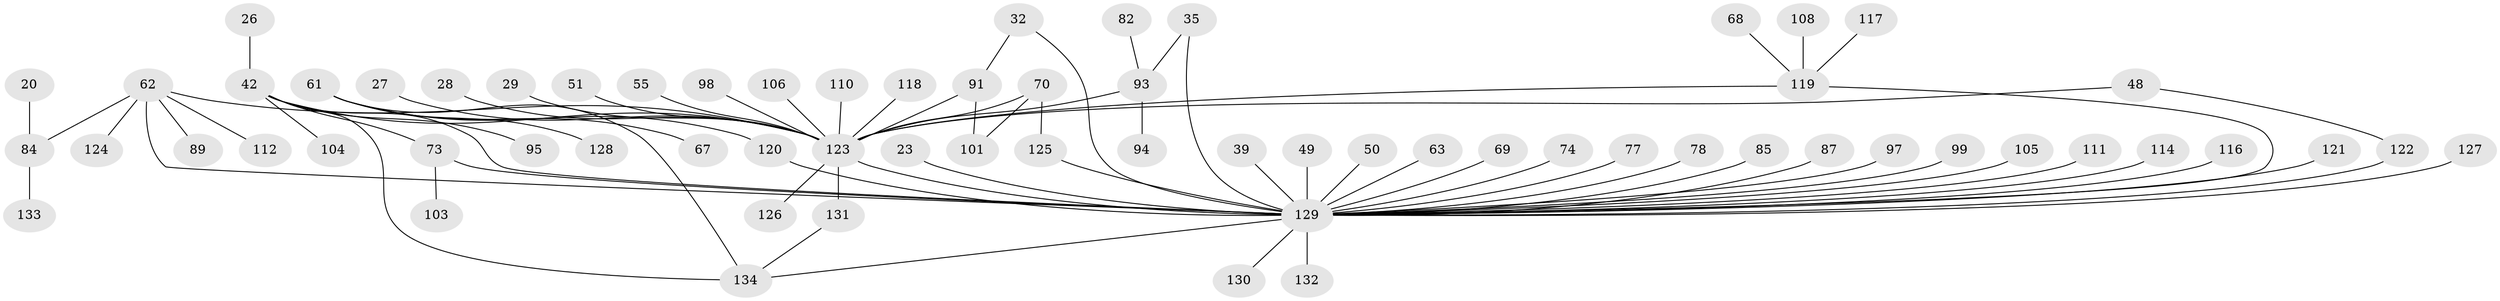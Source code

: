// original degree distribution, {36: 0.007462686567164179, 10: 0.007462686567164179, 5: 0.05223880597014925, 23: 0.007462686567164179, 3: 0.1044776119402985, 11: 0.007462686567164179, 6: 0.014925373134328358, 4: 0.07462686567164178, 2: 0.31343283582089554, 12: 0.014925373134328358, 7: 0.014925373134328358, 1: 0.3805970149253731}
// Generated by graph-tools (version 1.1) at 2025/48/03/09/25 04:48:12]
// undirected, 67 vertices, 78 edges
graph export_dot {
graph [start="1"]
  node [color=gray90,style=filled];
  20;
  23;
  26;
  27;
  28;
  29;
  32;
  35;
  39;
  42 [super="+30"];
  48;
  49 [super="+24"];
  50 [super="+25"];
  51;
  55 [super="+33"];
  61 [super="+53"];
  62 [super="+7"];
  63;
  67 [super="+56"];
  68;
  69;
  70 [super="+43"];
  73 [super="+13"];
  74;
  77;
  78;
  82;
  84 [super="+8"];
  85 [super="+80"];
  87;
  89;
  91 [super="+11"];
  93 [super="+21"];
  94;
  95;
  97 [super="+83"];
  98 [super="+57"];
  99;
  101;
  103 [super="+37+71"];
  104;
  105;
  106;
  108;
  110;
  111;
  112 [super="+109"];
  114 [super="+86"];
  116;
  117 [super="+100"];
  118 [super="+58"];
  119 [super="+34+22+45"];
  120;
  121;
  122;
  123 [super="+81+102+90"];
  124;
  125;
  126 [super="+75"];
  127 [super="+96"];
  128;
  129 [super="+6+17+31+76+113"];
  130;
  131 [super="+115"];
  132 [super="+64"];
  133;
  134 [super="+107+46"];
  20 -- 84;
  23 -- 129;
  26 -- 42;
  27 -- 123;
  28 -- 123;
  29 -- 123;
  32 -- 91;
  32 -- 129;
  35 -- 93;
  35 -- 129;
  39 -- 129;
  42 -- 104;
  42 -- 95;
  42 -- 73;
  42 -- 123 [weight=5];
  42 -- 129;
  42 -- 134;
  48 -- 122;
  48 -- 123;
  49 -- 129;
  50 -- 129 [weight=2];
  51 -- 123;
  55 -- 123;
  61 -- 128;
  61 -- 120;
  61 -- 67;
  61 -- 134 [weight=2];
  62 -- 84 [weight=2];
  62 -- 89;
  62 -- 124;
  62 -- 123;
  62 -- 129 [weight=3];
  62 -- 112;
  63 -- 129;
  68 -- 119;
  69 -- 129;
  70 -- 101;
  70 -- 125;
  70 -- 123 [weight=2];
  73 -- 129 [weight=3];
  73 -- 103;
  74 -- 129;
  77 -- 129;
  78 -- 129;
  82 -- 93;
  84 -- 133;
  85 -- 129;
  87 -- 129;
  91 -- 101;
  91 -- 123 [weight=2];
  93 -- 94;
  93 -- 123 [weight=5];
  97 -- 129 [weight=2];
  98 -- 123;
  99 -- 129 [weight=2];
  105 -- 129 [weight=2];
  106 -- 123;
  108 -- 119;
  110 -- 123;
  111 -- 129;
  114 -- 129;
  116 -- 129 [weight=2];
  117 -- 119;
  118 -- 123 [weight=2];
  119 -- 123 [weight=2];
  119 -- 129 [weight=2];
  120 -- 129;
  121 -- 129;
  122 -- 129 [weight=2];
  123 -- 129 [weight=10];
  123 -- 131;
  123 -- 126;
  125 -- 129;
  127 -- 129;
  129 -- 132 [weight=2];
  129 -- 130;
  129 -- 134 [weight=2];
  131 -- 134;
}
